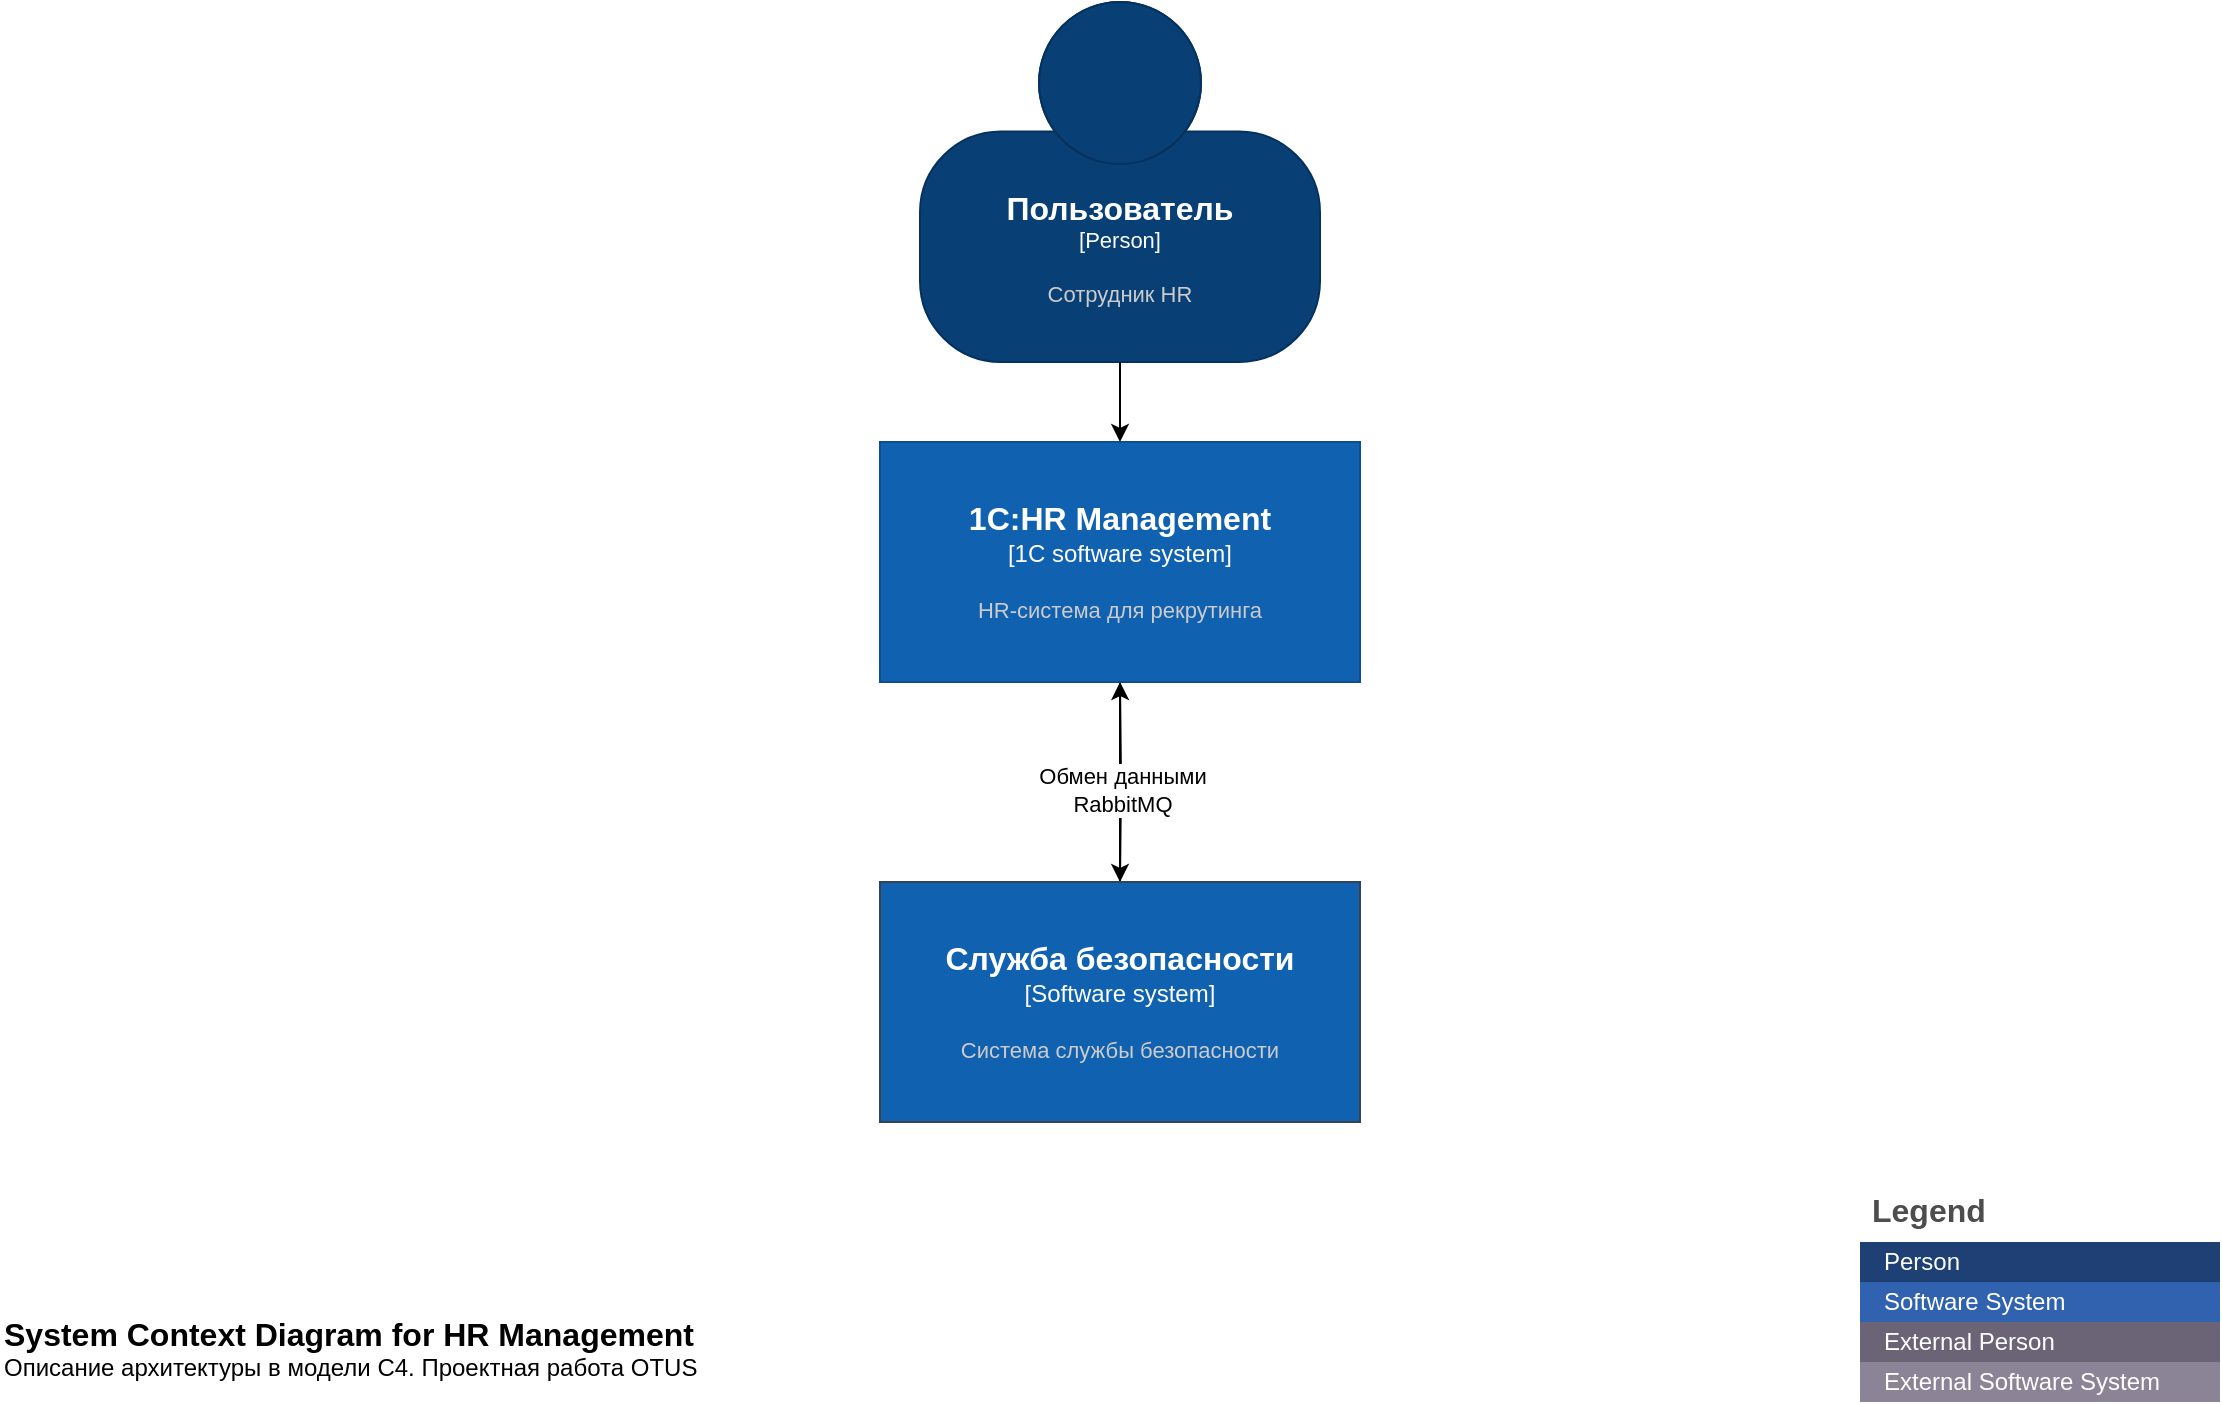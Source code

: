 <mxfile version="26.0.6">
  <diagram name="Страница — 1" id="9xbqu37B3EarZlP7W2q5">
    <mxGraphModel dx="1050" dy="562" grid="1" gridSize="10" guides="1" tooltips="1" connect="1" arrows="1" fold="1" page="1" pageScale="1" pageWidth="1169" pageHeight="827" math="0" shadow="0">
      <root>
        <mxCell id="0" />
        <mxCell id="1" parent="0" />
        <mxCell id="BSrSegaD1VSRAgG7EZmu-1" value="" style="edgeStyle=orthogonalEdgeStyle;rounded=0;orthogonalLoop=1;jettySize=auto;html=1;" parent="1" source="SCambZgvqjyFUX_8f0cU-4" edge="1">
          <mxGeometry relative="1" as="geometry">
            <mxPoint x="600" y="540" as="targetPoint" />
          </mxGeometry>
        </mxCell>
        <object placeholders="1" c4Name="1С:HR Management" c4Type="1C software system" c4Description="HR-cистема для рекрутинга" label="&lt;font style=&quot;font-size: 16px&quot;&gt;&lt;b&gt;%c4Name%&lt;/b&gt;&lt;/font&gt;&lt;div&gt;[%c4Type%]&lt;/div&gt;&lt;br&gt;&lt;div&gt;&lt;font style=&quot;font-size: 11px&quot;&gt;&lt;font color=&quot;#cccccc&quot;&gt;%c4Description%&lt;/font&gt;&lt;/div&gt;" id="SCambZgvqjyFUX_8f0cU-4">
          <mxCell style="rounded=1;whiteSpace=wrap;html=1;labelBackgroundColor=none;fillColor=#1061B0;fontColor=#ffffff;align=center;arcSize=0;strokeColor=#0D5091;metaEdit=1;resizable=0;points=[[0.25,0,0],[0.5,0,0],[0.75,0,0],[1,0.25,0],[1,0.5,0],[1,0.75,0],[0.75,1,0],[0.5,1,0],[0.25,1,0],[0,0.75,0],[0,0.5,0],[0,0.25,0]];imageWidth=24;" parent="1" vertex="1">
            <mxGeometry x="480" y="320" width="240" height="120" as="geometry" />
          </mxCell>
        </object>
        <object placeholders="1" c4Name="System Context Diagram for HR Management" c4Type="ContainerScopeBoundary" c4Description="Описание архитектуры в модели С4. Проектная работа OTUS" label="&lt;font style=&quot;font-size: 16px&quot;&gt;&lt;b&gt;&lt;div style=&quot;text-align: left&quot;&gt;%c4Name%&lt;/div&gt;&lt;/b&gt;&lt;/font&gt;&lt;div style=&quot;text-align: left&quot;&gt;%c4Description%&lt;/div&gt;" id="SCambZgvqjyFUX_8f0cU-7">
          <mxCell style="text;html=1;strokeColor=none;fillColor=none;align=left;verticalAlign=top;whiteSpace=wrap;rounded=0;metaEdit=1;allowArrows=0;resizable=1;rotatable=0;connectable=0;recursiveResize=0;expand=0;pointerEvents=0;points=[[0.25,0,0],[0.5,0,0],[0.75,0,0],[1,0.25,0],[1,0.5,0],[1,0.75,0],[0.75,1,0],[0.5,1,0],[0.25,1,0],[0,0.75,0],[0,0.5,0],[0,0.25,0]];" parent="1" vertex="1">
            <mxGeometry x="40" y="750" width="440" height="40" as="geometry" />
          </mxCell>
        </object>
        <mxCell id="SCambZgvqjyFUX_8f0cU-10" value="Legend" style="shape=table;startSize=30;container=1;collapsible=0;childLayout=tableLayout;fontSize=16;align=left;verticalAlign=top;fillColor=none;strokeColor=none;fontColor=#4D4D4D;fontStyle=1;spacingLeft=6;spacing=0;resizable=0;" parent="1" vertex="1">
          <mxGeometry x="970" y="690" width="180" height="110" as="geometry" />
        </mxCell>
        <mxCell id="SCambZgvqjyFUX_8f0cU-11" value="" style="shape=tableRow;horizontal=0;startSize=0;swimlaneHead=0;swimlaneBody=0;strokeColor=inherit;top=0;left=0;bottom=0;right=0;collapsible=0;dropTarget=0;fillColor=none;points=[[0,0.5],[1,0.5]];portConstraint=eastwest;fontSize=12;" parent="SCambZgvqjyFUX_8f0cU-10" vertex="1">
          <mxGeometry y="30" width="180" height="20" as="geometry" />
        </mxCell>
        <mxCell id="SCambZgvqjyFUX_8f0cU-12" value="Person" style="shape=partialRectangle;html=1;whiteSpace=wrap;connectable=0;strokeColor=inherit;overflow=hidden;fillColor=#1E4074;top=0;left=0;bottom=0;right=0;pointerEvents=1;fontSize=12;align=left;fontColor=#FFFFFF;gradientColor=none;spacingLeft=10;spacingRight=4;" parent="SCambZgvqjyFUX_8f0cU-11" vertex="1">
          <mxGeometry width="180" height="20" as="geometry">
            <mxRectangle width="180" height="20" as="alternateBounds" />
          </mxGeometry>
        </mxCell>
        <mxCell id="SCambZgvqjyFUX_8f0cU-13" value="" style="shape=tableRow;horizontal=0;startSize=0;swimlaneHead=0;swimlaneBody=0;strokeColor=inherit;top=0;left=0;bottom=0;right=0;collapsible=0;dropTarget=0;fillColor=none;points=[[0,0.5],[1,0.5]];portConstraint=eastwest;fontSize=12;" parent="SCambZgvqjyFUX_8f0cU-10" vertex="1">
          <mxGeometry y="50" width="180" height="20" as="geometry" />
        </mxCell>
        <mxCell id="SCambZgvqjyFUX_8f0cU-14" value="Software System" style="shape=partialRectangle;html=1;whiteSpace=wrap;connectable=0;strokeColor=inherit;overflow=hidden;fillColor=#3162AF;top=0;left=0;bottom=0;right=0;pointerEvents=1;fontSize=12;align=left;fontColor=#FFFFFF;gradientColor=none;spacingLeft=10;spacingRight=4;" parent="SCambZgvqjyFUX_8f0cU-13" vertex="1">
          <mxGeometry width="180" height="20" as="geometry">
            <mxRectangle width="180" height="20" as="alternateBounds" />
          </mxGeometry>
        </mxCell>
        <mxCell id="SCambZgvqjyFUX_8f0cU-19" value="" style="shape=tableRow;horizontal=0;startSize=0;swimlaneHead=0;swimlaneBody=0;strokeColor=inherit;top=0;left=0;bottom=0;right=0;collapsible=0;dropTarget=0;fillColor=none;points=[[0,0.5],[1,0.5]];portConstraint=eastwest;fontSize=12;" parent="SCambZgvqjyFUX_8f0cU-10" vertex="1">
          <mxGeometry y="70" width="180" height="20" as="geometry" />
        </mxCell>
        <mxCell id="SCambZgvqjyFUX_8f0cU-20" value="External Person" style="shape=partialRectangle;html=1;whiteSpace=wrap;connectable=0;strokeColor=inherit;overflow=hidden;fillColor=#6b6477;top=0;left=0;bottom=0;right=0;pointerEvents=1;fontSize=12;align=left;fontColor=#FFFFFF;gradientColor=none;spacingLeft=10;spacingRight=4;" parent="SCambZgvqjyFUX_8f0cU-19" vertex="1">
          <mxGeometry width="180" height="20" as="geometry">
            <mxRectangle width="180" height="20" as="alternateBounds" />
          </mxGeometry>
        </mxCell>
        <mxCell id="SCambZgvqjyFUX_8f0cU-21" value="" style="shape=tableRow;horizontal=0;startSize=0;swimlaneHead=0;swimlaneBody=0;strokeColor=inherit;top=0;left=0;bottom=0;right=0;collapsible=0;dropTarget=0;fillColor=none;points=[[0,0.5],[1,0.5]];portConstraint=eastwest;fontSize=12;" parent="SCambZgvqjyFUX_8f0cU-10" vertex="1">
          <mxGeometry y="90" width="180" height="20" as="geometry" />
        </mxCell>
        <mxCell id="SCambZgvqjyFUX_8f0cU-22" value="External Software System" style="shape=partialRectangle;html=1;whiteSpace=wrap;connectable=0;strokeColor=inherit;overflow=hidden;fillColor=#8b8496;top=0;left=0;bottom=0;right=0;pointerEvents=1;fontSize=12;align=left;fontColor=#FFFFFF;gradientColor=none;spacingLeft=10;spacingRight=4;" parent="SCambZgvqjyFUX_8f0cU-21" vertex="1">
          <mxGeometry width="180" height="20" as="geometry">
            <mxRectangle width="180" height="20" as="alternateBounds" />
          </mxGeometry>
        </mxCell>
        <mxCell id="BSrSegaD1VSRAgG7EZmu-2" value="" style="edgeStyle=orthogonalEdgeStyle;rounded=0;orthogonalLoop=1;jettySize=auto;html=1;" parent="1" target="SCambZgvqjyFUX_8f0cU-4" edge="1">
          <mxGeometry relative="1" as="geometry">
            <mxPoint x="600" y="540" as="sourcePoint" />
          </mxGeometry>
        </mxCell>
        <mxCell id="BSrSegaD1VSRAgG7EZmu-3" value="Обмен данными &lt;br&gt;RabbitMQ" style="edgeLabel;html=1;align=center;verticalAlign=middle;resizable=0;points=[];" parent="BSrSegaD1VSRAgG7EZmu-2" vertex="1" connectable="0">
          <mxGeometry x="-0.076" relative="1" as="geometry">
            <mxPoint as="offset" />
          </mxGeometry>
        </mxCell>
        <object placeholders="1" c4Name="Пользователь" c4Type="Person" c4Description="Сотрудник HR" label="&lt;font style=&quot;font-size: 16px&quot;&gt;&lt;b&gt;%c4Name%&lt;/b&gt;&lt;/font&gt;&lt;div&gt;[%c4Type%]&lt;/div&gt;&lt;br&gt;&lt;div&gt;&lt;font style=&quot;font-size: 11px&quot;&gt;&lt;font color=&quot;#cccccc&quot;&gt;%c4Description%&lt;/font&gt;&lt;/div&gt;" id="SCambZgvqjyFUX_8f0cU-37">
          <mxCell style="html=1;fontSize=11;dashed=0;whiteSpace=wrap;fillColor=#083F75;strokeColor=#06315C;fontColor=#ffffff;shape=mxgraph.c4.person2;align=center;metaEdit=1;points=[[0.5,0,0],[1,0.5,0],[1,0.75,0],[0.75,1,0],[0.5,1,0],[0.25,1,0],[0,0.75,0],[0,0.5,0]];resizable=0;" parent="1" vertex="1">
            <mxGeometry x="500" y="100" width="200" height="180" as="geometry" />
          </mxCell>
        </object>
        <mxCell id="SCambZgvqjyFUX_8f0cU-55" style="edgeStyle=orthogonalEdgeStyle;rounded=0;orthogonalLoop=1;jettySize=auto;html=1;exitX=0.5;exitY=1;exitDx=0;exitDy=0;exitPerimeter=0;entryX=0.5;entryY=0;entryDx=0;entryDy=0;entryPerimeter=0;" parent="1" source="SCambZgvqjyFUX_8f0cU-37" target="SCambZgvqjyFUX_8f0cU-4" edge="1">
          <mxGeometry relative="1" as="geometry" />
        </mxCell>
        <object placeholders="1" c4Name="Служба безопасности" c4Type="Software system" c4Description="Система службы безопасности" label="&lt;font style=&quot;font-size: 16px&quot;&gt;&lt;b&gt;%c4Name%&lt;/b&gt;&lt;/font&gt;&lt;div&gt;[%c4Type%]&lt;/div&gt;&lt;br&gt;&lt;div&gt;&lt;font style=&quot;font-size: 11px&quot;&gt;&lt;font color=&quot;#cccccc&quot;&gt;%c4Description%&lt;/font&gt;&lt;/div&gt;" id="BSrSegaD1VSRAgG7EZmu-4">
          <mxCell style="rounded=1;whiteSpace=wrap;html=1;labelBackgroundColor=none;fillColor=light-dark(#1061B0,#7D8C9B);fontColor=#ffffff;align=center;arcSize=0;strokeColor=#314354;metaEdit=1;resizable=0;points=[[0.25,0,0],[0.5,0,0],[0.75,0,0],[1,0.25,0],[1,0.5,0],[1,0.75,0],[0.75,1,0],[0.5,1,0],[0.25,1,0],[0,0.75,0],[0,0.5,0],[0,0.25,0]];imageWidth=24;" parent="1" vertex="1">
            <mxGeometry x="480" y="540" width="240" height="120" as="geometry" />
          </mxCell>
        </object>
      </root>
    </mxGraphModel>
  </diagram>
</mxfile>
